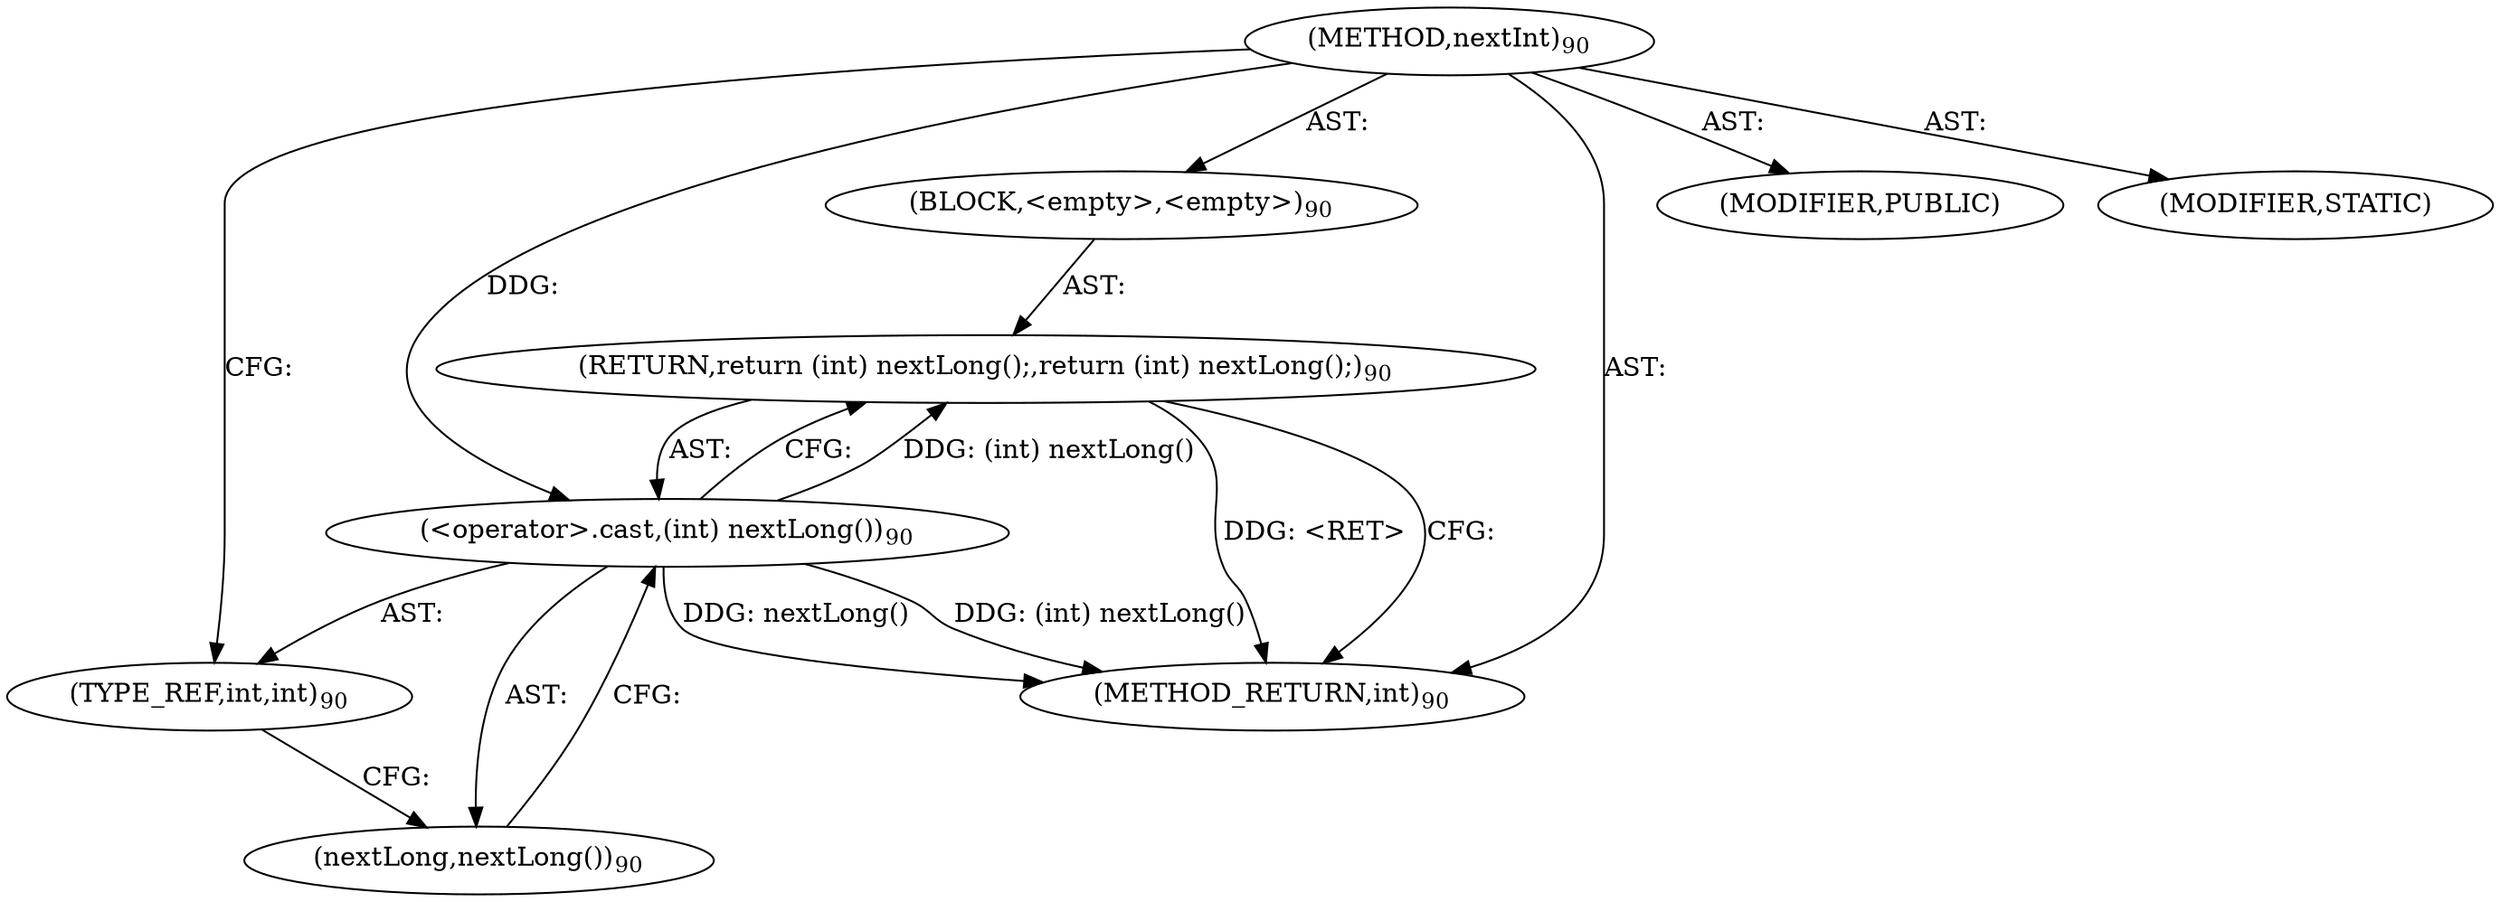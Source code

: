 digraph "nextInt" {  
"513" [label = <(METHOD,nextInt)<SUB>90</SUB>> ]
"514" [label = <(BLOCK,&lt;empty&gt;,&lt;empty&gt;)<SUB>90</SUB>> ]
"515" [label = <(RETURN,return (int) nextLong();,return (int) nextLong();)<SUB>90</SUB>> ]
"516" [label = <(&lt;operator&gt;.cast,(int) nextLong())<SUB>90</SUB>> ]
"517" [label = <(TYPE_REF,int,int)<SUB>90</SUB>> ]
"518" [label = <(nextLong,nextLong())<SUB>90</SUB>> ]
"519" [label = <(MODIFIER,PUBLIC)> ]
"520" [label = <(MODIFIER,STATIC)> ]
"521" [label = <(METHOD_RETURN,int)<SUB>90</SUB>> ]
  "513" -> "514"  [ label = "AST: "] 
  "513" -> "519"  [ label = "AST: "] 
  "513" -> "520"  [ label = "AST: "] 
  "513" -> "521"  [ label = "AST: "] 
  "514" -> "515"  [ label = "AST: "] 
  "515" -> "516"  [ label = "AST: "] 
  "516" -> "517"  [ label = "AST: "] 
  "516" -> "518"  [ label = "AST: "] 
  "515" -> "521"  [ label = "CFG: "] 
  "516" -> "515"  [ label = "CFG: "] 
  "517" -> "518"  [ label = "CFG: "] 
  "518" -> "516"  [ label = "CFG: "] 
  "513" -> "517"  [ label = "CFG: "] 
  "515" -> "521"  [ label = "DDG: &lt;RET&gt;"] 
  "516" -> "521"  [ label = "DDG: nextLong()"] 
  "516" -> "521"  [ label = "DDG: (int) nextLong()"] 
  "516" -> "515"  [ label = "DDG: (int) nextLong()"] 
  "513" -> "516"  [ label = "DDG: "] 
}
